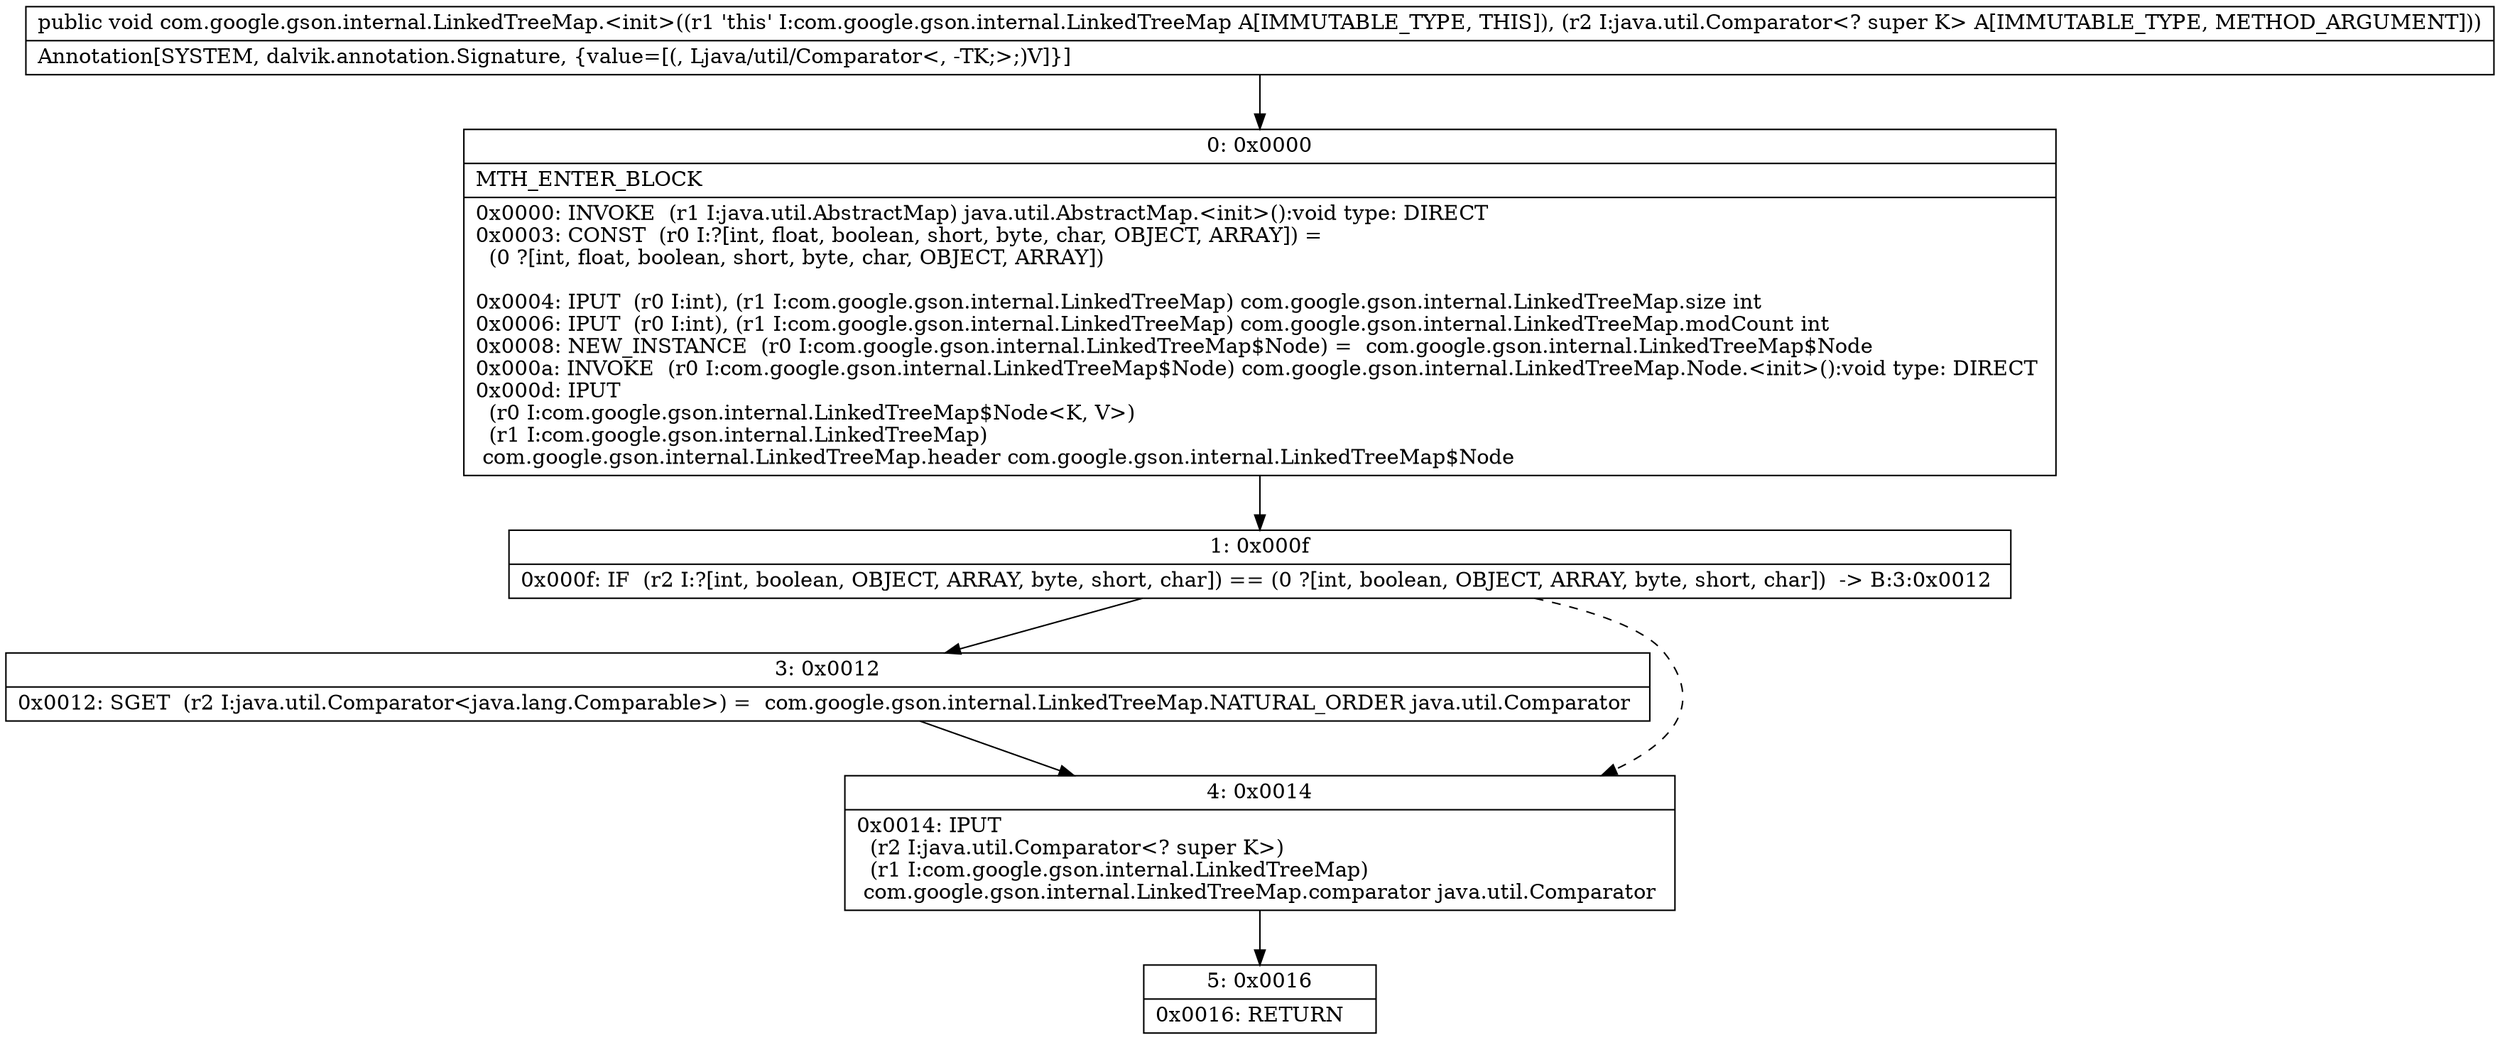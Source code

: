 digraph "CFG forcom.google.gson.internal.LinkedTreeMap.\<init\>(Ljava\/util\/Comparator;)V" {
Node_0 [shape=record,label="{0\:\ 0x0000|MTH_ENTER_BLOCK\l|0x0000: INVOKE  (r1 I:java.util.AbstractMap) java.util.AbstractMap.\<init\>():void type: DIRECT \l0x0003: CONST  (r0 I:?[int, float, boolean, short, byte, char, OBJECT, ARRAY]) = \l  (0 ?[int, float, boolean, short, byte, char, OBJECT, ARRAY])\l \l0x0004: IPUT  (r0 I:int), (r1 I:com.google.gson.internal.LinkedTreeMap) com.google.gson.internal.LinkedTreeMap.size int \l0x0006: IPUT  (r0 I:int), (r1 I:com.google.gson.internal.LinkedTreeMap) com.google.gson.internal.LinkedTreeMap.modCount int \l0x0008: NEW_INSTANCE  (r0 I:com.google.gson.internal.LinkedTreeMap$Node) =  com.google.gson.internal.LinkedTreeMap$Node \l0x000a: INVOKE  (r0 I:com.google.gson.internal.LinkedTreeMap$Node) com.google.gson.internal.LinkedTreeMap.Node.\<init\>():void type: DIRECT \l0x000d: IPUT  \l  (r0 I:com.google.gson.internal.LinkedTreeMap$Node\<K, V\>)\l  (r1 I:com.google.gson.internal.LinkedTreeMap)\l com.google.gson.internal.LinkedTreeMap.header com.google.gson.internal.LinkedTreeMap$Node \l}"];
Node_1 [shape=record,label="{1\:\ 0x000f|0x000f: IF  (r2 I:?[int, boolean, OBJECT, ARRAY, byte, short, char]) == (0 ?[int, boolean, OBJECT, ARRAY, byte, short, char])  \-\> B:3:0x0012 \l}"];
Node_3 [shape=record,label="{3\:\ 0x0012|0x0012: SGET  (r2 I:java.util.Comparator\<java.lang.Comparable\>) =  com.google.gson.internal.LinkedTreeMap.NATURAL_ORDER java.util.Comparator \l}"];
Node_4 [shape=record,label="{4\:\ 0x0014|0x0014: IPUT  \l  (r2 I:java.util.Comparator\<? super K\>)\l  (r1 I:com.google.gson.internal.LinkedTreeMap)\l com.google.gson.internal.LinkedTreeMap.comparator java.util.Comparator \l}"];
Node_5 [shape=record,label="{5\:\ 0x0016|0x0016: RETURN   \l}"];
MethodNode[shape=record,label="{public void com.google.gson.internal.LinkedTreeMap.\<init\>((r1 'this' I:com.google.gson.internal.LinkedTreeMap A[IMMUTABLE_TYPE, THIS]), (r2 I:java.util.Comparator\<? super K\> A[IMMUTABLE_TYPE, METHOD_ARGUMENT]))  | Annotation[SYSTEM, dalvik.annotation.Signature, \{value=[(, Ljava\/util\/Comparator\<, \-TK;\>;)V]\}]\l}"];
MethodNode -> Node_0;
Node_0 -> Node_1;
Node_1 -> Node_3;
Node_1 -> Node_4[style=dashed];
Node_3 -> Node_4;
Node_4 -> Node_5;
}

